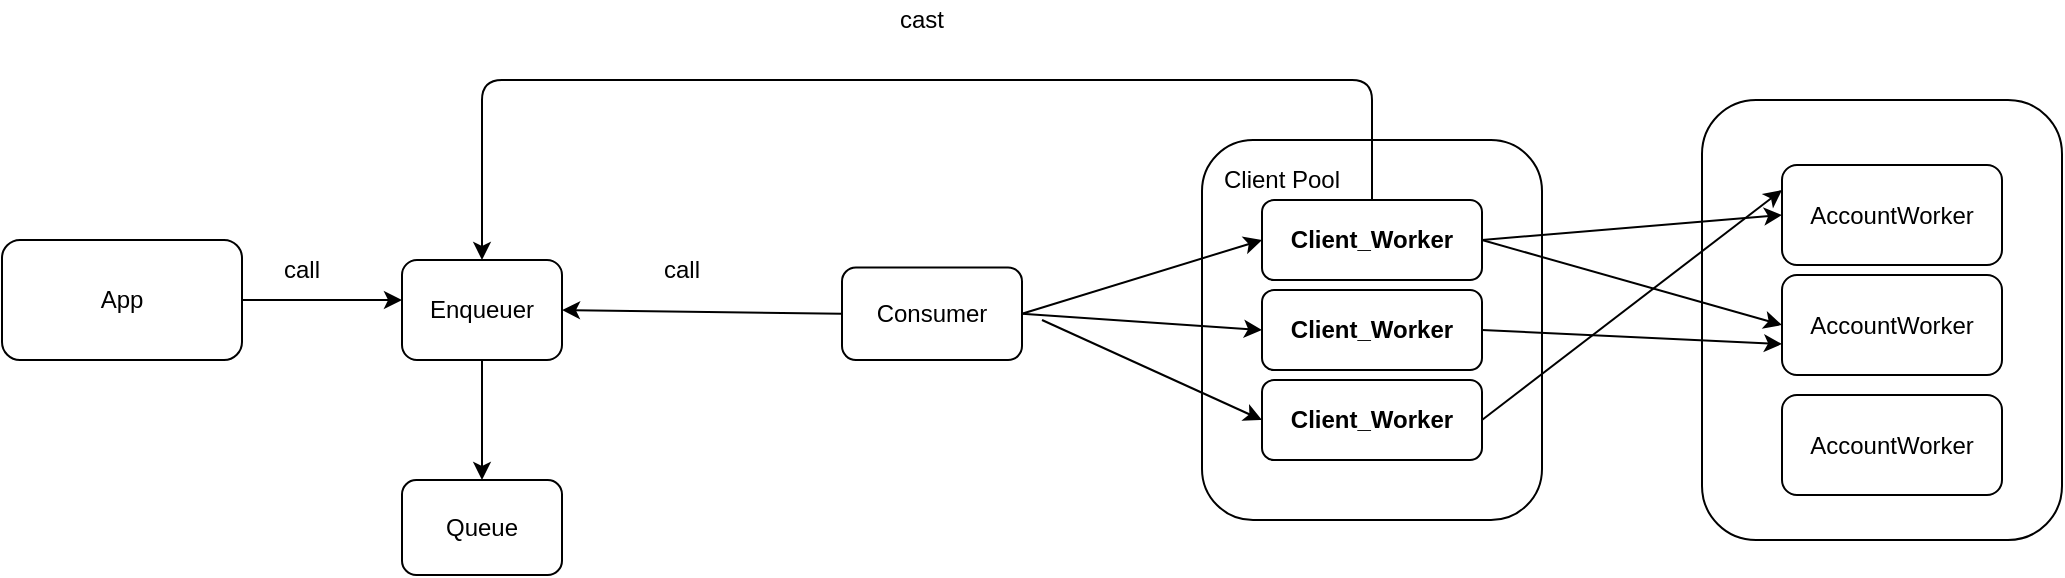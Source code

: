 <mxfile>
    <diagram id="fLNprXVYYqRdR4dScNe5" name="Page-1">
        <mxGraphModel dx="2186" dy="1678" grid="1" gridSize="10" guides="1" tooltips="1" connect="1" arrows="1" fold="1" page="1" pageScale="1" pageWidth="827" pageHeight="1169" math="0" shadow="0">
            <root>
                <mxCell id="0"/>
                <mxCell id="1" parent="0"/>
                <mxCell id="12" value="" style="rounded=1;whiteSpace=wrap;html=1;" parent="1" vertex="1">
                    <mxGeometry x="570" width="170" height="190" as="geometry"/>
                </mxCell>
                <mxCell id="2" value="App" style="rounded=1;whiteSpace=wrap;html=1;" parent="1" vertex="1">
                    <mxGeometry x="-30" y="50" width="120" height="60" as="geometry"/>
                </mxCell>
                <mxCell id="3" value="Enqueuer" style="rounded=1;whiteSpace=wrap;html=1;" parent="1" vertex="1">
                    <mxGeometry x="170" y="60" width="80" height="50" as="geometry"/>
                </mxCell>
                <mxCell id="4" value="Consumer" style="rounded=1;whiteSpace=wrap;html=1;" parent="1" vertex="1">
                    <mxGeometry x="390" y="63.75" width="90" height="46.25" as="geometry"/>
                </mxCell>
                <mxCell id="5" value="Server" style="rounded=1;whiteSpace=wrap;html=1;" parent="1" vertex="1">
                    <mxGeometry x="820" y="-20" width="180" height="220" as="geometry"/>
                </mxCell>
                <mxCell id="9" value="Client_Worker" style="rounded=1;whiteSpace=wrap;html=1;fontStyle=1" parent="1" vertex="1">
                    <mxGeometry x="600" y="30" width="110" height="40" as="geometry"/>
                </mxCell>
                <mxCell id="13" value="Client_Worker" style="rounded=1;whiteSpace=wrap;html=1;fontStyle=1" parent="1" vertex="1">
                    <mxGeometry x="600" y="75" width="110" height="40" as="geometry"/>
                </mxCell>
                <mxCell id="14" value="Client_Worker" style="rounded=1;whiteSpace=wrap;html=1;fontStyle=1" parent="1" vertex="1">
                    <mxGeometry x="600" y="120" width="110" height="40" as="geometry"/>
                </mxCell>
                <mxCell id="15" value="AccountWorker" style="rounded=1;whiteSpace=wrap;html=1;" parent="1" vertex="1">
                    <mxGeometry x="860" y="67.5" width="110" height="50" as="geometry"/>
                </mxCell>
                <mxCell id="16" value="AccountWorker" style="rounded=1;whiteSpace=wrap;html=1;" parent="1" vertex="1">
                    <mxGeometry x="860" y="12.5" width="110" height="50" as="geometry"/>
                </mxCell>
                <mxCell id="17" value="AccountWorker" style="rounded=1;whiteSpace=wrap;html=1;" parent="1" vertex="1">
                    <mxGeometry x="860" y="127.5" width="110" height="50" as="geometry"/>
                </mxCell>
                <mxCell id="18" value="" style="endArrow=classic;html=1;exitX=1;exitY=0.5;exitDx=0;exitDy=0;" parent="1" source="2" edge="1">
                    <mxGeometry width="50" height="50" relative="1" as="geometry">
                        <mxPoint x="460" y="120" as="sourcePoint"/>
                        <mxPoint x="170" y="80" as="targetPoint"/>
                    </mxGeometry>
                </mxCell>
                <mxCell id="21" value="" style="endArrow=classic;html=1;exitX=1;exitY=0.5;exitDx=0;exitDy=0;entryX=0;entryY=0.5;entryDx=0;entryDy=0;" parent="1" source="4" target="9" edge="1">
                    <mxGeometry width="50" height="50" relative="1" as="geometry">
                        <mxPoint x="140" y="90.0" as="sourcePoint"/>
                        <mxPoint x="180" y="90.0" as="targetPoint"/>
                    </mxGeometry>
                </mxCell>
                <mxCell id="22" value="" style="endArrow=classic;html=1;exitX=1;exitY=0.5;exitDx=0;exitDy=0;entryX=0;entryY=0.5;entryDx=0;entryDy=0;" parent="1" source="4" target="13" edge="1">
                    <mxGeometry width="50" height="50" relative="1" as="geometry">
                        <mxPoint x="490" y="96.875" as="sourcePoint"/>
                        <mxPoint x="610" y="60.0" as="targetPoint"/>
                    </mxGeometry>
                </mxCell>
                <mxCell id="23" value="" style="endArrow=classic;html=1;entryX=0;entryY=0.5;entryDx=0;entryDy=0;" parent="1" target="14" edge="1">
                    <mxGeometry width="50" height="50" relative="1" as="geometry">
                        <mxPoint x="490" y="90" as="sourcePoint"/>
                        <mxPoint x="610" y="105.0" as="targetPoint"/>
                    </mxGeometry>
                </mxCell>
                <mxCell id="24" value="" style="endArrow=classic;html=1;exitX=1;exitY=0.5;exitDx=0;exitDy=0;entryX=0;entryY=0.5;entryDx=0;entryDy=0;" parent="1" source="9" target="16" edge="1">
                    <mxGeometry width="50" height="50" relative="1" as="geometry">
                        <mxPoint x="460" y="120" as="sourcePoint"/>
                        <mxPoint x="510" y="70" as="targetPoint"/>
                    </mxGeometry>
                </mxCell>
                <mxCell id="25" value="" style="endArrow=classic;html=1;exitX=1;exitY=0.5;exitDx=0;exitDy=0;entryX=0;entryY=0.5;entryDx=0;entryDy=0;" parent="1" source="9" target="15" edge="1">
                    <mxGeometry width="50" height="50" relative="1" as="geometry">
                        <mxPoint x="720" y="60.0" as="sourcePoint"/>
                        <mxPoint x="870" y="47.5" as="targetPoint"/>
                    </mxGeometry>
                </mxCell>
                <mxCell id="26" value="" style="endArrow=classic;html=1;exitX=1;exitY=0.5;exitDx=0;exitDy=0;" parent="1" source="13" edge="1">
                    <mxGeometry width="50" height="50" relative="1" as="geometry">
                        <mxPoint x="720" y="60.0" as="sourcePoint"/>
                        <mxPoint x="860" y="102" as="targetPoint"/>
                    </mxGeometry>
                </mxCell>
                <mxCell id="27" value="" style="endArrow=classic;html=1;exitX=1;exitY=0.5;exitDx=0;exitDy=0;entryX=0;entryY=0.25;entryDx=0;entryDy=0;" parent="1" source="14" target="16" edge="1">
                    <mxGeometry width="50" height="50" relative="1" as="geometry">
                        <mxPoint x="730" y="70.0" as="sourcePoint"/>
                        <mxPoint x="880" y="112.5" as="targetPoint"/>
                    </mxGeometry>
                </mxCell>
                <mxCell id="28" value="" style="edgeStyle=elbowEdgeStyle;elbow=vertical;endArrow=classic;html=1;exitX=0.5;exitY=0;exitDx=0;exitDy=0;" parent="1" source="9" edge="1" target="3">
                    <mxGeometry width="50" height="50" relative="1" as="geometry">
                        <mxPoint x="460" y="120" as="sourcePoint"/>
                        <mxPoint x="80" y="50" as="targetPoint"/>
                        <Array as="points">
                            <mxPoint x="370" y="-30"/>
                        </Array>
                    </mxGeometry>
                </mxCell>
                <mxCell id="29" value="Queue" style="rounded=1;whiteSpace=wrap;html=1;" vertex="1" parent="1">
                    <mxGeometry x="170" y="170" width="80" height="47.5" as="geometry"/>
                </mxCell>
                <mxCell id="30" value="" style="endArrow=classic;html=1;exitX=0.5;exitY=1;exitDx=0;exitDy=0;entryX=0.5;entryY=0;entryDx=0;entryDy=0;" edge="1" parent="1" source="3" target="29">
                    <mxGeometry width="50" height="50" relative="1" as="geometry">
                        <mxPoint x="140" y="90" as="sourcePoint"/>
                        <mxPoint x="180" y="90" as="targetPoint"/>
                    </mxGeometry>
                </mxCell>
                <mxCell id="31" value="" style="endArrow=classic;html=1;exitX=0;exitY=0.5;exitDx=0;exitDy=0;entryX=1;entryY=0.5;entryDx=0;entryDy=0;" edge="1" parent="1" source="4" target="3">
                    <mxGeometry width="50" height="50" relative="1" as="geometry">
                        <mxPoint x="500" y="100" as="sourcePoint"/>
                        <mxPoint x="260" y="87" as="targetPoint"/>
                    </mxGeometry>
                </mxCell>
                <mxCell id="32" value="Client Pool" style="text;html=1;strokeColor=none;fillColor=none;align=center;verticalAlign=middle;whiteSpace=wrap;rounded=0;" vertex="1" parent="1">
                    <mxGeometry x="560" y="10" width="100" height="20" as="geometry"/>
                </mxCell>
                <mxCell id="33" value="cast" style="text;html=1;strokeColor=none;fillColor=none;align=center;verticalAlign=middle;whiteSpace=wrap;rounded=0;" vertex="1" parent="1">
                    <mxGeometry x="410" y="-70" width="40" height="20" as="geometry"/>
                </mxCell>
                <mxCell id="34" value="call" style="text;html=1;strokeColor=none;fillColor=none;align=center;verticalAlign=middle;whiteSpace=wrap;rounded=0;" vertex="1" parent="1">
                    <mxGeometry x="290" y="55" width="40" height="20" as="geometry"/>
                </mxCell>
                <mxCell id="35" value="call" style="text;html=1;strokeColor=none;fillColor=none;align=center;verticalAlign=middle;whiteSpace=wrap;rounded=0;" vertex="1" parent="1">
                    <mxGeometry x="100" y="55" width="40" height="20" as="geometry"/>
                </mxCell>
            </root>
        </mxGraphModel>
    </diagram>
</mxfile>